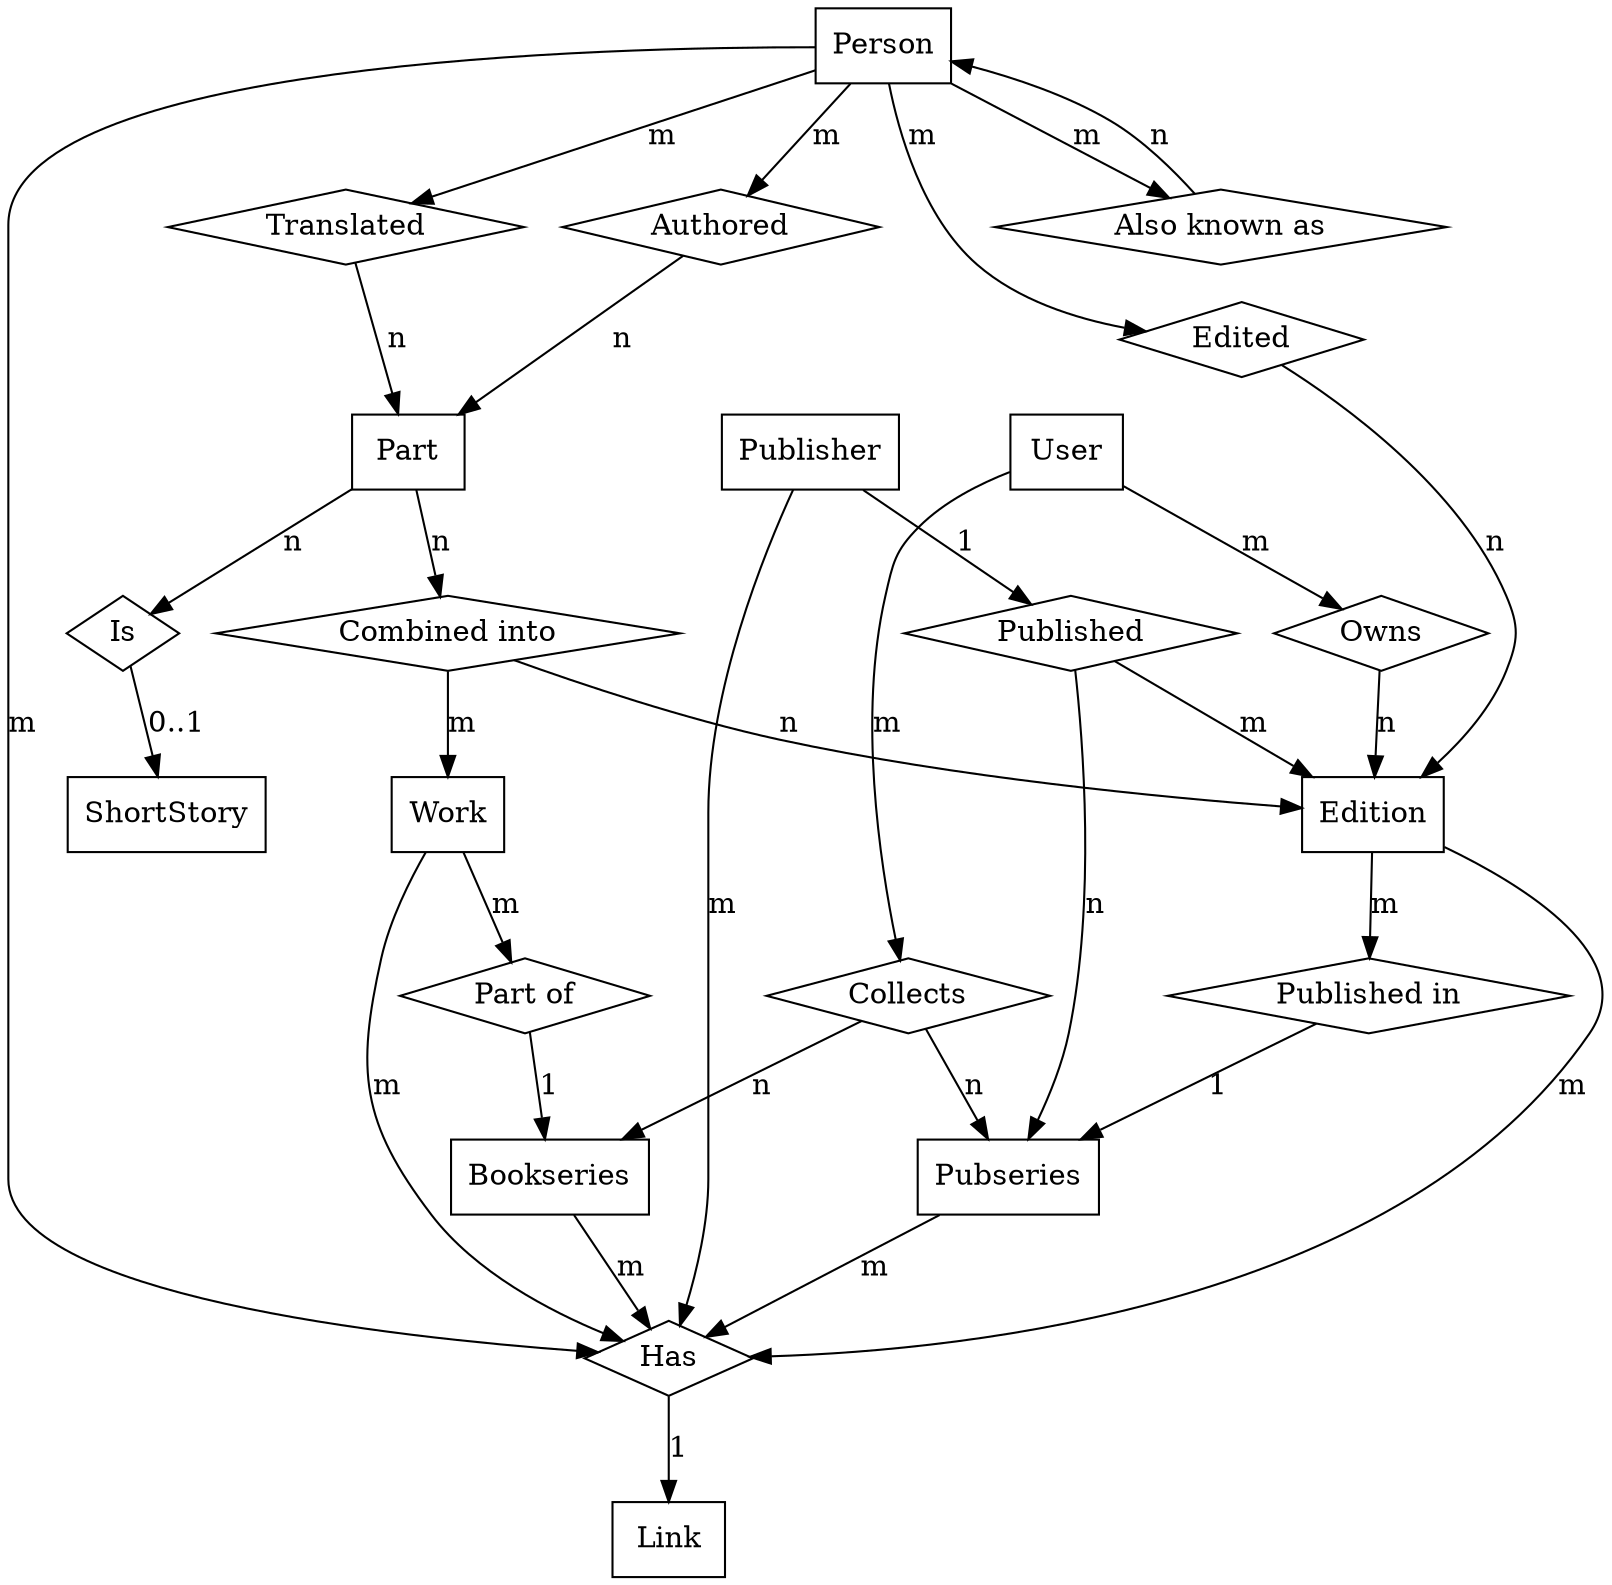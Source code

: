 digraph g {
	rankdir = TB;	
	node [shape=plaintext];

	node [shape=box]; 
		Person; 
		Edition; 
		Work; 
		Part; 
		Publisher; 
		Bookseries;
		Pubseries; 
		User;
                ShortStory;
                Link;
	node [shape=diamond]; 
		Authored; Edited; Translated; 
		"Combined into"; 
		"Part of";
		"Published in";
		Published;
		"Owns";
		"Collects";
                Is;
                Has;
                "Also known as";

	Person -> Authored [label = "m"];
        Person -> "Also known as" [label = "m"];
        "Also known as" -> Person [label = "n"];
	Authored -> Part [label = "n"];
	Person -> Translated [label = "m"];
	Translated -> Part [label = "n"];
	Person -> Edited [label = "m"];
	Edited -> Edition [label = "n"];

	Publisher -> Published [label = "1"];
	Published -> Edition [label = "m"];
	Published -> Pubseries [label = "n"];

	Work -> "Part of" [label = "m"];
	"Part of" -> Bookseries [label = "1"];
	Edition -> "Published in" [label = "m"];
	"Published in" -> Pubseries [label = "1"];
	Part -> "Combined into" [label = "n"];
	"Combined into" -> Edition [label = "n"];
	"Combined into" -> Work [label = "m"];
        Part -> Is [label = "n"];
        Is -> ShortStory [label = "0..1"];

	User -> Owns [label = "m"];
	Owns -> Edition [label = "n"];
	User -> "Collects" [label = "m"];
	"Collects" -> Bookseries [label = "n"];
	"Collects" -> Pubseries [label = "n"];
        Has -> Link [label="1"];
        Person -> Has [label = "m"];
        Work -> Has [label = "m"];
        Edition -> Has [label = "m"];
        Pubseries -> Has [label = "m"];
        Bookseries -> Has [label = "m"];
        Publisher -> Has [label = "m"];
}	
